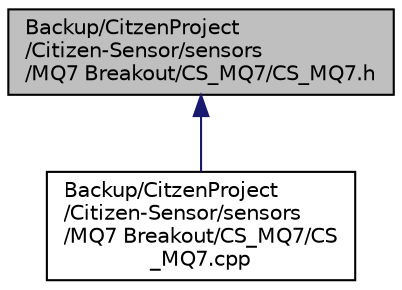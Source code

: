 digraph "Backup/CitzenProject/Citizen-Sensor/sensors/MQ7 Breakout/CS_MQ7/CS_MQ7.h"
{
  edge [fontname="Helvetica",fontsize="10",labelfontname="Helvetica",labelfontsize="10"];
  node [fontname="Helvetica",fontsize="10",shape=record];
  Node1 [label="Backup/CitzenProject\l/Citizen-Sensor/sensors\l/MQ7 Breakout/CS_MQ7/CS_MQ7.h",height=0.2,width=0.4,color="black", fillcolor="grey75", style="filled", fontcolor="black"];
  Node1 -> Node2 [dir="back",color="midnightblue",fontsize="10",style="solid"];
  Node2 [label="Backup/CitzenProject\l/Citizen-Sensor/sensors\l/MQ7 Breakout/CS_MQ7/CS\l_MQ7.cpp",height=0.2,width=0.4,color="black", fillcolor="white", style="filled",URL="$_m_q7_01_breakout_2_c_s___m_q7_2_c_s___m_q7_8cpp.html"];
}
